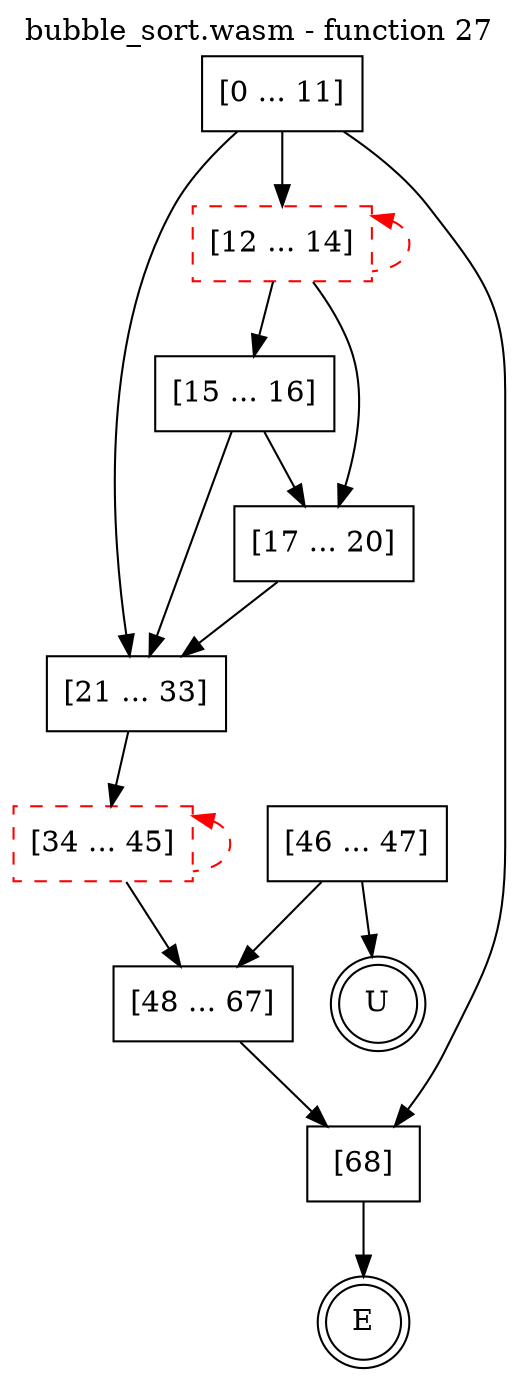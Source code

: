 digraph finite_state_machine {
    label = "bubble_sort.wasm - function 27"
    labelloc =  t
    labelfontsize = 16
    labelfontcolor = black
    labelfontname = "Helvetica"
    node [shape = doublecircle]; E U ;
    node [shape = box];
    node [shape=box, color=black, style=solid] 0[label="[0 ... 11]"]
    node [shape=box, color=red, style=dashed] 12[label="[12 ... 14]"]
    node [shape=box, color=black, style=solid] 15[label="[15 ... 16]"]
    node [shape=box, color=black, style=solid] 17[label="[17 ... 20]"]
    node [shape=box, color=black, style=solid] 21[label="[21 ... 33]"]
    node [shape=box, color=red, style=dashed] 34[label="[34 ... 45]"]
    node [shape=box, color=black, style=solid] 46[label="[46 ... 47]"]
    node [shape=box, color=black, style=solid] 48[label="[48 ... 67]"]
    node [shape=box, color=black, style=solid] 68[label="[68]"]
    node [shape=box, color=black, style=solid] U[label="U"]
    0 -> 12;
    0 -> 21;
    0 -> 68;
    12 -> 15;
    12 -> 17;
    12 -> 12[style="dashed" color="red" dir=back];
    15 -> 17;
    15 -> 21;
    17 -> 21;
    21 -> 34;
    34 -> 48;
    34 -> 34[style="dashed" color="red" dir=back];
    46 -> 48;
    46 -> U;
    48 -> 68;
    68 -> E;
}
